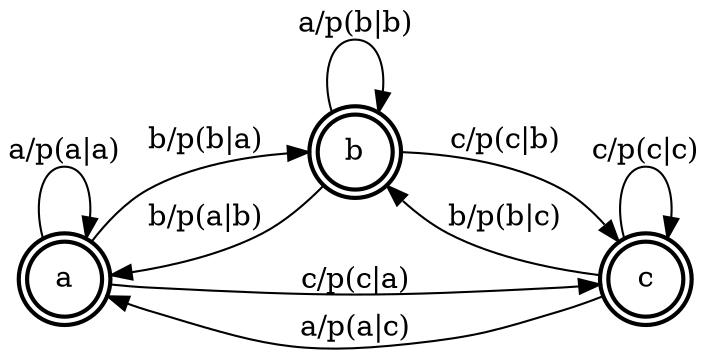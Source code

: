 digraph FST {
  margin = 0;
  rankdir = LR;
  label = "";
  center = 1;
  ranksep = "0.5";
  nodesep = "0.45";
  0 [label = "a", shape = doublecircle, penwidth = 2.0, fontsize = 14];
  0 -> 0 [label = "a/p(a|a)", fontsize = 14];
  0 -> 1 [label = "b/p(b|a)", fontsize = 14];
  0 -> 2 [label = "c/p(c|a)", fontsize = 14];
  1 [label = "b", shape = doublecircle, penwidth = 2.0, fontsize = 14];
  1 -> 1 [label = "a/p(b|b)", fontsize = 14];
  1 -> 0 [label = "b/p(a|b)", fontsize = 14];
  1 -> 2 [label = "c/p(c|b)", fontsize = 14];
  2 [label = "c", shape = doublecircle, penwidth = 2.0, fontsize = 14];
  2 -> 2 [label = "c/p(c|c)", fontsize = 14];
  2 -> 0 [label = "a/p(a|c)", fontsize = 14];
  2 -> 1 [label = "b/p(b|c)", fontsize = 14];
}
